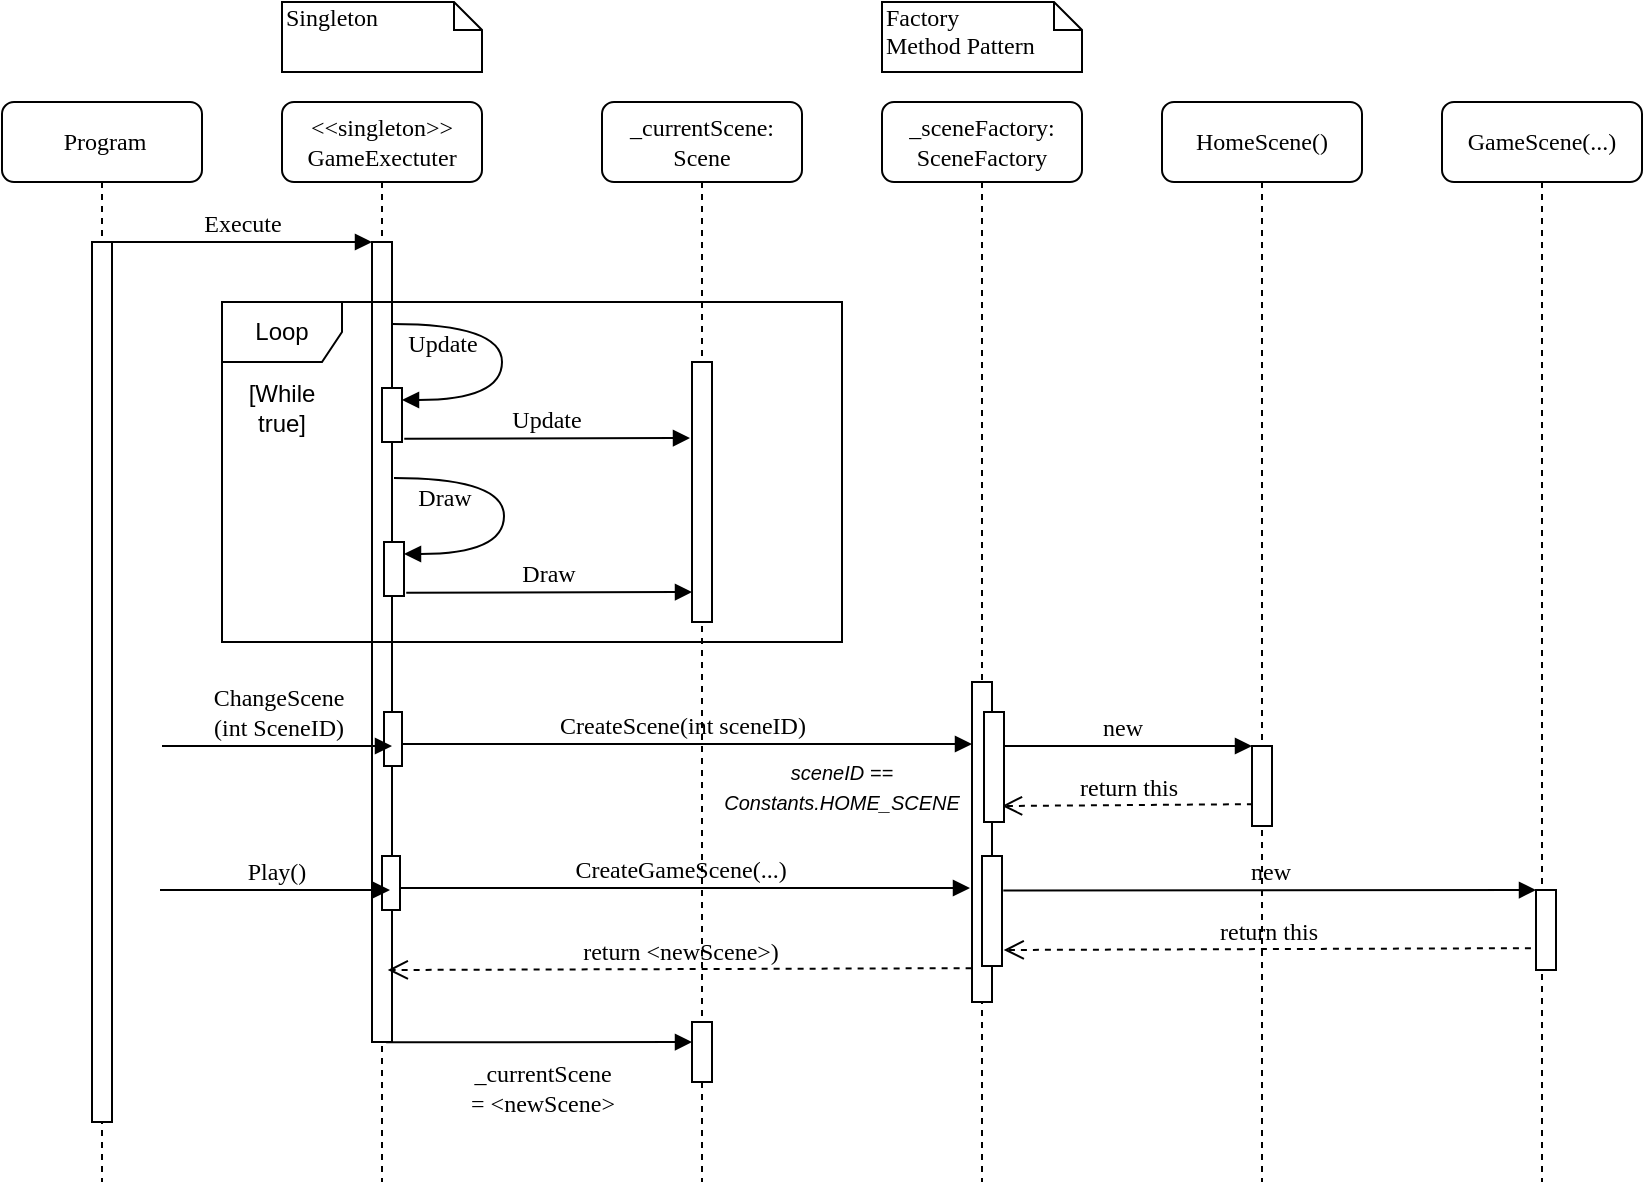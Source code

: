 <mxfile version="21.3.2" type="device">
  <diagram name="Page-1" id="13e1069c-82ec-6db2-03f1-153e76fe0fe0">
    <mxGraphModel dx="1000" dy="590" grid="1" gridSize="10" guides="1" tooltips="1" connect="1" arrows="1" fold="1" page="1" pageScale="1" pageWidth="1100" pageHeight="850" background="none" math="0" shadow="0">
      <root>
        <mxCell id="0" />
        <mxCell id="1" parent="0" />
        <mxCell id="7baba1c4bc27f4b0-2" value="&amp;lt;&amp;lt;singleton&amp;gt;&amp;gt;&lt;br&gt;GameExectuter" style="shape=umlLifeline;perimeter=lifelinePerimeter;whiteSpace=wrap;html=1;container=1;collapsible=0;recursiveResize=0;outlineConnect=0;rounded=1;shadow=0;comic=0;labelBackgroundColor=none;strokeWidth=1;fontFamily=Verdana;fontSize=12;align=center;" parent="1" vertex="1">
          <mxGeometry x="240" y="80" width="100" height="540" as="geometry" />
        </mxCell>
        <mxCell id="7baba1c4bc27f4b0-10" value="" style="html=1;points=[];perimeter=orthogonalPerimeter;rounded=0;shadow=0;comic=0;labelBackgroundColor=none;strokeWidth=1;fontFamily=Verdana;fontSize=12;align=center;" parent="7baba1c4bc27f4b0-2" vertex="1">
          <mxGeometry x="45" y="70" width="10" height="400" as="geometry" />
        </mxCell>
        <mxCell id="o0pB7I85QbEWLelxChG9-3" value="" style="html=1;points=[];perimeter=orthogonalPerimeter;rounded=0;shadow=0;comic=0;labelBackgroundColor=none;strokeWidth=1;fontFamily=Verdana;fontSize=12;align=center;" vertex="1" parent="7baba1c4bc27f4b0-2">
          <mxGeometry x="50" y="143" width="10" height="27" as="geometry" />
        </mxCell>
        <mxCell id="7baba1c4bc27f4b0-3" value="_currentScene: Scene" style="shape=umlLifeline;perimeter=lifelinePerimeter;whiteSpace=wrap;html=1;container=1;collapsible=0;recursiveResize=0;outlineConnect=0;rounded=1;shadow=0;comic=0;labelBackgroundColor=none;strokeWidth=1;fontFamily=Verdana;fontSize=12;align=center;" parent="1" vertex="1">
          <mxGeometry x="400" y="80" width="100" height="540" as="geometry" />
        </mxCell>
        <mxCell id="7baba1c4bc27f4b0-13" value="" style="html=1;points=[];perimeter=orthogonalPerimeter;rounded=0;shadow=0;comic=0;labelBackgroundColor=none;strokeWidth=1;fontFamily=Verdana;fontSize=12;align=center;" parent="7baba1c4bc27f4b0-3" vertex="1">
          <mxGeometry x="45" y="130" width="10" height="130" as="geometry" />
        </mxCell>
        <mxCell id="o0pB7I85QbEWLelxChG9-14" value="&lt;i&gt;&lt;font style=&quot;font-size: 10px;&quot;&gt;sceneID == Constants.HOME_SCENE&lt;/font&gt;&lt;/i&gt;" style="text;html=1;strokeColor=none;fillColor=none;align=center;verticalAlign=middle;whiteSpace=wrap;rounded=0;" vertex="1" parent="7baba1c4bc27f4b0-3">
          <mxGeometry x="90" y="327" width="60" height="30" as="geometry" />
        </mxCell>
        <mxCell id="o0pB7I85QbEWLelxChG9-23" value="return &amp;lt;newScene&amp;gt;)" style="html=1;verticalAlign=bottom;endArrow=open;dashed=1;endSize=8;labelBackgroundColor=none;fontFamily=Verdana;fontSize=12;edgeStyle=elbowEdgeStyle;elbow=vertical;exitX=0.046;exitY=0.727;exitDx=0;exitDy=0;exitPerimeter=0;" edge="1" parent="7baba1c4bc27f4b0-3">
          <mxGeometry relative="1" as="geometry">
            <mxPoint x="-107.125" y="434" as="targetPoint" />
            <Array as="points">
              <mxPoint x="134.35" y="434" />
              <mxPoint x="164.35" y="434" />
            </Array>
            <mxPoint x="184.81" y="433.08" as="sourcePoint" />
          </mxGeometry>
        </mxCell>
        <mxCell id="o0pB7I85QbEWLelxChG9-24" value="" style="html=1;points=[];perimeter=orthogonalPerimeter;rounded=0;shadow=0;comic=0;labelBackgroundColor=none;strokeWidth=1;fontFamily=Verdana;fontSize=12;align=center;" vertex="1" parent="7baba1c4bc27f4b0-3">
          <mxGeometry x="45" y="460" width="10" height="30" as="geometry" />
        </mxCell>
        <mxCell id="7baba1c4bc27f4b0-4" value="_sceneFactory: SceneFactory" style="shape=umlLifeline;perimeter=lifelinePerimeter;whiteSpace=wrap;html=1;container=1;collapsible=0;recursiveResize=0;outlineConnect=0;rounded=1;shadow=0;comic=0;labelBackgroundColor=none;strokeWidth=1;fontFamily=Verdana;fontSize=12;align=center;" parent="1" vertex="1">
          <mxGeometry x="540" y="80" width="100" height="540" as="geometry" />
        </mxCell>
        <mxCell id="7baba1c4bc27f4b0-5" value="HomeScene()" style="shape=umlLifeline;perimeter=lifelinePerimeter;whiteSpace=wrap;html=1;container=1;collapsible=0;recursiveResize=0;outlineConnect=0;rounded=1;shadow=0;comic=0;labelBackgroundColor=none;strokeWidth=1;fontFamily=Verdana;fontSize=12;align=center;" parent="1" vertex="1">
          <mxGeometry x="680" y="80" width="100" height="540" as="geometry" />
        </mxCell>
        <mxCell id="7baba1c4bc27f4b0-6" value="GameScene(...)" style="shape=umlLifeline;perimeter=lifelinePerimeter;whiteSpace=wrap;html=1;container=1;collapsible=0;recursiveResize=0;outlineConnect=0;rounded=1;shadow=0;comic=0;labelBackgroundColor=none;strokeWidth=1;fontFamily=Verdana;fontSize=12;align=center;" parent="1" vertex="1">
          <mxGeometry x="820" y="80" width="100" height="540" as="geometry" />
        </mxCell>
        <mxCell id="7baba1c4bc27f4b0-8" value="&amp;nbsp;Program" style="shape=umlLifeline;perimeter=lifelinePerimeter;whiteSpace=wrap;html=1;container=1;collapsible=0;recursiveResize=0;outlineConnect=0;rounded=1;shadow=0;comic=0;labelBackgroundColor=none;strokeWidth=1;fontFamily=Verdana;fontSize=12;align=center;" parent="1" vertex="1">
          <mxGeometry x="100" y="80" width="100" height="540" as="geometry" />
        </mxCell>
        <mxCell id="7baba1c4bc27f4b0-9" value="" style="html=1;points=[];perimeter=orthogonalPerimeter;rounded=0;shadow=0;comic=0;labelBackgroundColor=none;strokeWidth=1;fontFamily=Verdana;fontSize=12;align=center;" parent="7baba1c4bc27f4b0-8" vertex="1">
          <mxGeometry x="45" y="70" width="10" height="440" as="geometry" />
        </mxCell>
        <mxCell id="7baba1c4bc27f4b0-16" value="" style="html=1;points=[];perimeter=orthogonalPerimeter;rounded=0;shadow=0;comic=0;labelBackgroundColor=none;strokeWidth=1;fontFamily=Verdana;fontSize=12;align=center;" parent="1" vertex="1">
          <mxGeometry x="585" y="370" width="10" height="160" as="geometry" />
        </mxCell>
        <mxCell id="7baba1c4bc27f4b0-17" value="CreateScene(int sceneID)" style="html=1;verticalAlign=bottom;endArrow=block;labelBackgroundColor=none;fontFamily=Verdana;fontSize=12;edgeStyle=elbowEdgeStyle;elbow=vertical;exitX=0.906;exitY=0.639;exitDx=0;exitDy=0;exitPerimeter=0;" parent="1" edge="1">
          <mxGeometry relative="1" as="geometry">
            <mxPoint x="294.06" y="401.04" as="sourcePoint" />
            <Array as="points">
              <mxPoint x="460" y="401" />
            </Array>
            <mxPoint x="585" y="401" as="targetPoint" />
          </mxGeometry>
        </mxCell>
        <mxCell id="7baba1c4bc27f4b0-19" value="" style="html=1;points=[];perimeter=orthogonalPerimeter;rounded=0;shadow=0;comic=0;labelBackgroundColor=none;strokeWidth=1;fontFamily=Verdana;fontSize=12;align=center;" parent="1" vertex="1">
          <mxGeometry x="725" y="402" width="10" height="40" as="geometry" />
        </mxCell>
        <mxCell id="7baba1c4bc27f4b0-20" value="new" style="html=1;verticalAlign=bottom;endArrow=block;entryX=0;entryY=0;labelBackgroundColor=none;fontFamily=Verdana;fontSize=12;edgeStyle=elbowEdgeStyle;elbow=vertical;" parent="1" target="7baba1c4bc27f4b0-19" edge="1">
          <mxGeometry relative="1" as="geometry">
            <mxPoint x="595" y="402" as="sourcePoint" />
          </mxGeometry>
        </mxCell>
        <mxCell id="7baba1c4bc27f4b0-21" value="return this" style="html=1;verticalAlign=bottom;endArrow=open;dashed=1;endSize=8;labelBackgroundColor=none;fontFamily=Verdana;fontSize=12;edgeStyle=elbowEdgeStyle;elbow=vertical;exitX=0.046;exitY=0.727;exitDx=0;exitDy=0;exitPerimeter=0;" parent="1" source="7baba1c4bc27f4b0-19" edge="1">
          <mxGeometry relative="1" as="geometry">
            <mxPoint x="600" y="432" as="targetPoint" />
            <Array as="points">
              <mxPoint x="675" y="432" />
              <mxPoint x="705" y="432" />
            </Array>
            <mxPoint x="730" y="432" as="sourcePoint" />
          </mxGeometry>
        </mxCell>
        <mxCell id="7baba1c4bc27f4b0-11" value="Execute" style="html=1;verticalAlign=bottom;endArrow=block;entryX=0;entryY=0;labelBackgroundColor=none;fontFamily=Verdana;fontSize=12;edgeStyle=elbowEdgeStyle;elbow=vertical;" parent="1" source="7baba1c4bc27f4b0-9" target="7baba1c4bc27f4b0-10" edge="1">
          <mxGeometry relative="1" as="geometry">
            <mxPoint x="220" y="190" as="sourcePoint" />
          </mxGeometry>
        </mxCell>
        <mxCell id="o0pB7I85QbEWLelxChG9-1" value="Loop" style="shape=umlFrame;whiteSpace=wrap;html=1;pointerEvents=0;" vertex="1" parent="1">
          <mxGeometry x="210" y="180" width="310" height="170" as="geometry" />
        </mxCell>
        <mxCell id="o0pB7I85QbEWLelxChG9-2" value="[While true]" style="text;html=1;strokeColor=none;fillColor=none;align=center;verticalAlign=middle;whiteSpace=wrap;rounded=0;" vertex="1" parent="1">
          <mxGeometry x="210" y="218" width="60" height="30" as="geometry" />
        </mxCell>
        <mxCell id="o0pB7I85QbEWLelxChG9-4" value="Update" style="html=1;verticalAlign=bottom;endArrow=block;labelBackgroundColor=none;fontFamily=Verdana;fontSize=12;elbow=vertical;edgeStyle=orthogonalEdgeStyle;curved=1;entryX=1;entryY=0.286;entryPerimeter=0;exitX=1.038;exitY=0.345;exitPerimeter=0;" edge="1" parent="1">
          <mxGeometry x="-0.65" y="-19" relative="1" as="geometry">
            <mxPoint x="295" y="191" as="sourcePoint" />
            <mxPoint x="300" y="229" as="targetPoint" />
            <Array as="points">
              <mxPoint x="350" y="191" />
              <mxPoint x="350" y="229" />
            </Array>
            <mxPoint as="offset" />
          </mxGeometry>
        </mxCell>
        <mxCell id="o0pB7I85QbEWLelxChG9-5" value="Update" style="html=1;verticalAlign=bottom;endArrow=block;labelBackgroundColor=none;fontFamily=Verdana;fontSize=12;edgeStyle=elbowEdgeStyle;elbow=vertical;exitX=1.112;exitY=0.938;exitDx=0;exitDy=0;exitPerimeter=0;" edge="1" parent="1" source="o0pB7I85QbEWLelxChG9-3">
          <mxGeometry relative="1" as="geometry">
            <mxPoint x="314" y="248" as="sourcePoint" />
            <Array as="points" />
            <mxPoint x="444" y="248" as="targetPoint" />
          </mxGeometry>
        </mxCell>
        <mxCell id="o0pB7I85QbEWLelxChG9-6" value="" style="html=1;points=[];perimeter=orthogonalPerimeter;rounded=0;shadow=0;comic=0;labelBackgroundColor=none;strokeWidth=1;fontFamily=Verdana;fontSize=12;align=center;" vertex="1" parent="1">
          <mxGeometry x="291" y="300" width="10" height="27" as="geometry" />
        </mxCell>
        <mxCell id="o0pB7I85QbEWLelxChG9-7" value="Draw" style="html=1;verticalAlign=bottom;endArrow=block;labelBackgroundColor=none;fontFamily=Verdana;fontSize=12;elbow=vertical;edgeStyle=orthogonalEdgeStyle;curved=1;entryX=1;entryY=0.286;entryPerimeter=0;exitX=1.038;exitY=0.345;exitPerimeter=0;" edge="1" parent="1">
          <mxGeometry x="-0.65" y="-19" relative="1" as="geometry">
            <mxPoint x="296" y="268" as="sourcePoint" />
            <mxPoint x="301" y="306" as="targetPoint" />
            <Array as="points">
              <mxPoint x="351" y="268" />
              <mxPoint x="351" y="306" />
            </Array>
            <mxPoint as="offset" />
          </mxGeometry>
        </mxCell>
        <mxCell id="o0pB7I85QbEWLelxChG9-8" value="Draw" style="html=1;verticalAlign=bottom;endArrow=block;labelBackgroundColor=none;fontFamily=Verdana;fontSize=12;edgeStyle=elbowEdgeStyle;elbow=vertical;exitX=1.112;exitY=0.938;exitDx=0;exitDy=0;exitPerimeter=0;" edge="1" parent="1" source="o0pB7I85QbEWLelxChG9-6">
          <mxGeometry relative="1" as="geometry">
            <mxPoint x="315" y="325" as="sourcePoint" />
            <Array as="points" />
            <mxPoint x="445" y="325" as="targetPoint" />
          </mxGeometry>
        </mxCell>
        <mxCell id="o0pB7I85QbEWLelxChG9-9" value="" style="html=1;points=[];perimeter=orthogonalPerimeter;rounded=0;shadow=0;comic=0;labelBackgroundColor=none;strokeWidth=1;fontFamily=Verdana;fontSize=12;align=center;" vertex="1" parent="1">
          <mxGeometry x="591" y="385" width="10" height="55" as="geometry" />
        </mxCell>
        <mxCell id="o0pB7I85QbEWLelxChG9-10" value="" style="html=1;points=[];perimeter=orthogonalPerimeter;rounded=0;shadow=0;comic=0;labelBackgroundColor=none;strokeWidth=1;fontFamily=Verdana;fontSize=12;align=center;" vertex="1" parent="1">
          <mxGeometry x="291" y="385" width="9" height="27" as="geometry" />
        </mxCell>
        <mxCell id="o0pB7I85QbEWLelxChG9-12" value="ChangeScene&lt;br&gt;(int SceneID)" style="html=1;verticalAlign=bottom;endArrow=block;entryX=0;entryY=0;labelBackgroundColor=none;fontFamily=Verdana;fontSize=12;edgeStyle=elbowEdgeStyle;elbow=vertical;" edge="1" parent="1">
          <mxGeometry relative="1" as="geometry">
            <mxPoint x="180" y="402" as="sourcePoint" />
            <mxPoint x="295" y="402" as="targetPoint" />
          </mxGeometry>
        </mxCell>
        <mxCell id="o0pB7I85QbEWLelxChG9-16" value="CreateGameScene(...)" style="html=1;verticalAlign=bottom;endArrow=block;labelBackgroundColor=none;fontFamily=Verdana;fontSize=12;edgeStyle=elbowEdgeStyle;elbow=vertical;exitX=0.906;exitY=0.639;exitDx=0;exitDy=0;exitPerimeter=0;" edge="1" parent="1">
          <mxGeometry relative="1" as="geometry">
            <mxPoint x="293.06" y="473.04" as="sourcePoint" />
            <Array as="points">
              <mxPoint x="459" y="473" />
            </Array>
            <mxPoint x="584" y="473" as="targetPoint" />
          </mxGeometry>
        </mxCell>
        <mxCell id="o0pB7I85QbEWLelxChG9-17" value="" style="html=1;points=[];perimeter=orthogonalPerimeter;rounded=0;shadow=0;comic=0;labelBackgroundColor=none;strokeWidth=1;fontFamily=Verdana;fontSize=12;align=center;" vertex="1" parent="1">
          <mxGeometry x="867" y="474" width="10" height="40" as="geometry" />
        </mxCell>
        <mxCell id="o0pB7I85QbEWLelxChG9-18" value="new" style="html=1;verticalAlign=bottom;endArrow=block;entryX=0;entryY=0;labelBackgroundColor=none;fontFamily=Verdana;fontSize=12;edgeStyle=elbowEdgeStyle;elbow=vertical;exitX=1.064;exitY=0.314;exitDx=0;exitDy=0;exitPerimeter=0;" edge="1" target="o0pB7I85QbEWLelxChG9-17" parent="1" source="o0pB7I85QbEWLelxChG9-20">
          <mxGeometry relative="1" as="geometry">
            <mxPoint x="737" y="474" as="sourcePoint" />
          </mxGeometry>
        </mxCell>
        <mxCell id="o0pB7I85QbEWLelxChG9-19" value="return this" style="html=1;verticalAlign=bottom;endArrow=open;dashed=1;endSize=8;labelBackgroundColor=none;fontFamily=Verdana;fontSize=12;edgeStyle=elbowEdgeStyle;elbow=vertical;exitX=0.046;exitY=0.727;exitDx=0;exitDy=0;exitPerimeter=0;entryX=1.384;entryY=0.849;entryDx=0;entryDy=0;entryPerimeter=0;" edge="1" parent="1">
          <mxGeometry relative="1" as="geometry">
            <mxPoint x="600.84" y="503.695" as="targetPoint" />
            <Array as="points">
              <mxPoint x="814" y="504" />
              <mxPoint x="844" y="504" />
            </Array>
            <mxPoint x="864.46" y="503.08" as="sourcePoint" />
          </mxGeometry>
        </mxCell>
        <mxCell id="o0pB7I85QbEWLelxChG9-20" value="" style="html=1;points=[];perimeter=orthogonalPerimeter;rounded=0;shadow=0;comic=0;labelBackgroundColor=none;strokeWidth=1;fontFamily=Verdana;fontSize=12;align=center;" vertex="1" parent="1">
          <mxGeometry x="590" y="457" width="10" height="55" as="geometry" />
        </mxCell>
        <mxCell id="o0pB7I85QbEWLelxChG9-21" value="" style="html=1;points=[];perimeter=orthogonalPerimeter;rounded=0;shadow=0;comic=0;labelBackgroundColor=none;strokeWidth=1;fontFamily=Verdana;fontSize=12;align=center;" vertex="1" parent="1">
          <mxGeometry x="290" y="457" width="9" height="27" as="geometry" />
        </mxCell>
        <mxCell id="o0pB7I85QbEWLelxChG9-22" value="Play()" style="html=1;verticalAlign=bottom;endArrow=block;entryX=0;entryY=0;labelBackgroundColor=none;fontFamily=Verdana;fontSize=12;edgeStyle=elbowEdgeStyle;elbow=vertical;" edge="1" parent="1">
          <mxGeometry relative="1" as="geometry">
            <mxPoint x="179" y="474" as="sourcePoint" />
            <mxPoint x="294" y="474" as="targetPoint" />
          </mxGeometry>
        </mxCell>
        <mxCell id="o0pB7I85QbEWLelxChG9-25" value="_currentScene &lt;br&gt;= &amp;lt;newScene&amp;gt;" style="html=1;verticalAlign=bottom;endArrow=block;labelBackgroundColor=none;fontFamily=Verdana;fontSize=12;edgeStyle=elbowEdgeStyle;elbow=vertical;" edge="1" parent="1">
          <mxGeometry x="0.019" y="-40" relative="1" as="geometry">
            <mxPoint x="292.065" y="550.13" as="sourcePoint" />
            <Array as="points" />
            <mxPoint x="445" y="550.17" as="targetPoint" />
            <mxPoint as="offset" />
          </mxGeometry>
        </mxCell>
        <mxCell id="o0pB7I85QbEWLelxChG9-26" value="Factory &lt;br&gt;Method Pattern" style="shape=note;whiteSpace=wrap;html=1;size=14;verticalAlign=top;align=left;spacingTop=-6;rounded=0;shadow=0;comic=0;labelBackgroundColor=none;strokeWidth=1;fontFamily=Verdana;fontSize=12" vertex="1" parent="1">
          <mxGeometry x="540" y="30" width="100" height="35" as="geometry" />
        </mxCell>
        <mxCell id="o0pB7I85QbEWLelxChG9-27" value="Singleton" style="shape=note;whiteSpace=wrap;html=1;size=14;verticalAlign=top;align=left;spacingTop=-6;rounded=0;shadow=0;comic=0;labelBackgroundColor=none;strokeWidth=1;fontFamily=Verdana;fontSize=12" vertex="1" parent="1">
          <mxGeometry x="240" y="30" width="100" height="35" as="geometry" />
        </mxCell>
      </root>
    </mxGraphModel>
  </diagram>
</mxfile>
